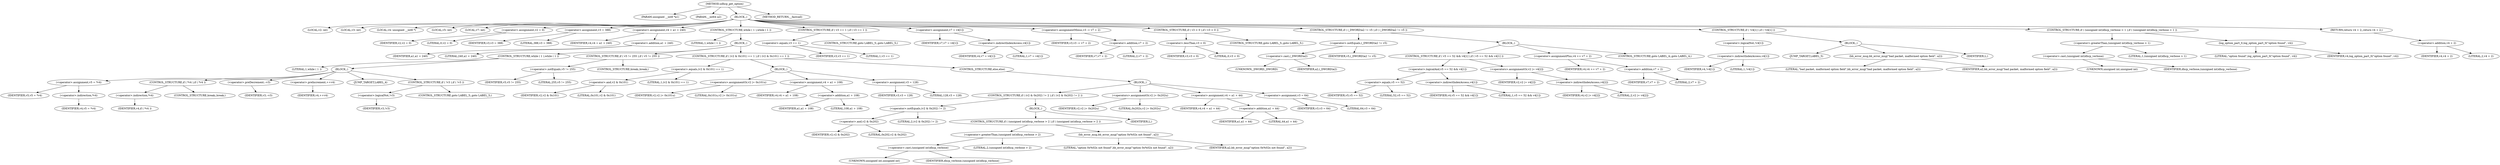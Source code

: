digraph udhcp_get_option {  
"1000106" [label = "(METHOD,udhcp_get_option)" ]
"1000107" [label = "(PARAM,unsigned __int8 *a1)" ]
"1000108" [label = "(PARAM,__int64 a2)" ]
"1000109" [label = "(BLOCK,,)" ]
"1000110" [label = "(LOCAL,v2: int)" ]
"1000111" [label = "(LOCAL,v3: int)" ]
"1000112" [label = "(LOCAL,v4: unsigned __int8 *)" ]
"1000113" [label = "(LOCAL,v5: int)" ]
"1000114" [label = "(LOCAL,v7: int)" ]
"1000115" [label = "(<operator>.assignment,v2 = 0)" ]
"1000116" [label = "(IDENTIFIER,v2,v2 = 0)" ]
"1000117" [label = "(LITERAL,0,v2 = 0)" ]
"1000118" [label = "(<operator>.assignment,v3 = 388)" ]
"1000119" [label = "(IDENTIFIER,v3,v3 = 388)" ]
"1000120" [label = "(LITERAL,388,v3 = 388)" ]
"1000121" [label = "(<operator>.assignment,v4 = a1 + 240)" ]
"1000122" [label = "(IDENTIFIER,v4,v4 = a1 + 240)" ]
"1000123" [label = "(<operator>.addition,a1 + 240)" ]
"1000124" [label = "(IDENTIFIER,a1,a1 + 240)" ]
"1000125" [label = "(LITERAL,240,a1 + 240)" ]
"1000126" [label = "(CONTROL_STRUCTURE,while ( 1 ),while ( 1 ))" ]
"1000127" [label = "(LITERAL,1,while ( 1 ))" ]
"1000128" [label = "(BLOCK,,)" ]
"1000129" [label = "(CONTROL_STRUCTURE,while ( 1 ),while ( 1 ))" ]
"1000130" [label = "(LITERAL,1,while ( 1 ))" ]
"1000131" [label = "(BLOCK,,)" ]
"1000132" [label = "(<operator>.assignment,v5 = *v4)" ]
"1000133" [label = "(IDENTIFIER,v5,v5 = *v4)" ]
"1000134" [label = "(<operator>.indirection,*v4)" ]
"1000135" [label = "(IDENTIFIER,v4,v5 = *v4)" ]
"1000136" [label = "(CONTROL_STRUCTURE,if ( *v4 ),if ( *v4 ))" ]
"1000137" [label = "(<operator>.indirection,*v4)" ]
"1000138" [label = "(IDENTIFIER,v4,if ( *v4 ))" ]
"1000139" [label = "(CONTROL_STRUCTURE,break;,break;)" ]
"1000140" [label = "(<operator>.preDecrement,--v3)" ]
"1000141" [label = "(IDENTIFIER,v3,--v3)" ]
"1000142" [label = "(<operator>.preIncrement,++v4)" ]
"1000143" [label = "(IDENTIFIER,v4,++v4)" ]
"1000144" [label = "(JUMP_TARGET,LABEL_4)" ]
"1000145" [label = "(CONTROL_STRUCTURE,if ( !v3 ),if ( !v3 ))" ]
"1000146" [label = "(<operator>.logicalNot,!v3)" ]
"1000147" [label = "(IDENTIFIER,v3,!v3)" ]
"1000148" [label = "(CONTROL_STRUCTURE,goto LABEL_5;,goto LABEL_5;)" ]
"1000149" [label = "(CONTROL_STRUCTURE,if ( v5 != 255 ),if ( v5 != 255 ))" ]
"1000150" [label = "(<operator>.notEquals,v5 != 255)" ]
"1000151" [label = "(IDENTIFIER,v5,v5 != 255)" ]
"1000152" [label = "(LITERAL,255,v5 != 255)" ]
"1000153" [label = "(CONTROL_STRUCTURE,break;,break;)" ]
"1000154" [label = "(CONTROL_STRUCTURE,if ( (v2 & 0x101) == 1 ),if ( (v2 & 0x101) == 1 ))" ]
"1000155" [label = "(<operator>.equals,(v2 & 0x101) == 1)" ]
"1000156" [label = "(<operator>.and,v2 & 0x101)" ]
"1000157" [label = "(IDENTIFIER,v2,v2 & 0x101)" ]
"1000158" [label = "(LITERAL,0x101,v2 & 0x101)" ]
"1000159" [label = "(LITERAL,1,(v2 & 0x101) == 1)" ]
"1000160" [label = "(BLOCK,,)" ]
"1000161" [label = "(<operators>.assignmentOr,v2 |= 0x101u)" ]
"1000162" [label = "(IDENTIFIER,v2,v2 |= 0x101u)" ]
"1000163" [label = "(LITERAL,0x101u,v2 |= 0x101u)" ]
"1000164" [label = "(<operator>.assignment,v4 = a1 + 108)" ]
"1000165" [label = "(IDENTIFIER,v4,v4 = a1 + 108)" ]
"1000166" [label = "(<operator>.addition,a1 + 108)" ]
"1000167" [label = "(IDENTIFIER,a1,a1 + 108)" ]
"1000168" [label = "(LITERAL,108,a1 + 108)" ]
"1000169" [label = "(<operator>.assignment,v3 = 128)" ]
"1000170" [label = "(IDENTIFIER,v3,v3 = 128)" ]
"1000171" [label = "(LITERAL,128,v3 = 128)" ]
"1000172" [label = "(CONTROL_STRUCTURE,else,else)" ]
"1000173" [label = "(BLOCK,,)" ]
"1000174" [label = "(CONTROL_STRUCTURE,if ( (v2 & 0x202) != 2 ),if ( (v2 & 0x202) != 2 ))" ]
"1000175" [label = "(<operator>.notEquals,(v2 & 0x202) != 2)" ]
"1000176" [label = "(<operator>.and,v2 & 0x202)" ]
"1000177" [label = "(IDENTIFIER,v2,v2 & 0x202)" ]
"1000178" [label = "(LITERAL,0x202,v2 & 0x202)" ]
"1000179" [label = "(LITERAL,2,(v2 & 0x202) != 2)" ]
"1000180" [label = "(BLOCK,,)" ]
"1000181" [label = "(CONTROL_STRUCTURE,if ( (unsigned int)dhcp_verbose > 2 ),if ( (unsigned int)dhcp_verbose > 2 ))" ]
"1000182" [label = "(<operator>.greaterThan,(unsigned int)dhcp_verbose > 2)" ]
"1000183" [label = "(<operator>.cast,(unsigned int)dhcp_verbose)" ]
"1000184" [label = "(UNKNOWN,unsigned int,unsigned int)" ]
"1000185" [label = "(IDENTIFIER,dhcp_verbose,(unsigned int)dhcp_verbose)" ]
"1000186" [label = "(LITERAL,2,(unsigned int)dhcp_verbose > 2)" ]
"1000187" [label = "(bb_error_msg,bb_error_msg(\"option 0x%02x not found\", a2))" ]
"1000188" [label = "(LITERAL,\"option 0x%02x not found\",bb_error_msg(\"option 0x%02x not found\", a2))" ]
"1000189" [label = "(IDENTIFIER,a2,bb_error_msg(\"option 0x%02x not found\", a2))" ]
"1000190" [label = "(IDENTIFIER,L,)" ]
"1000191" [label = "(<operators>.assignmentOr,v2 |= 0x202u)" ]
"1000192" [label = "(IDENTIFIER,v2,v2 |= 0x202u)" ]
"1000193" [label = "(LITERAL,0x202u,v2 |= 0x202u)" ]
"1000194" [label = "(<operator>.assignment,v4 = a1 + 44)" ]
"1000195" [label = "(IDENTIFIER,v4,v4 = a1 + 44)" ]
"1000196" [label = "(<operator>.addition,a1 + 44)" ]
"1000197" [label = "(IDENTIFIER,a1,a1 + 44)" ]
"1000198" [label = "(LITERAL,44,a1 + 44)" ]
"1000199" [label = "(<operator>.assignment,v3 = 64)" ]
"1000200" [label = "(IDENTIFIER,v3,v3 = 64)" ]
"1000201" [label = "(LITERAL,64,v3 = 64)" ]
"1000202" [label = "(CONTROL_STRUCTURE,if ( v3 == 1 ),if ( v3 == 1 ))" ]
"1000203" [label = "(<operator>.equals,v3 == 1)" ]
"1000204" [label = "(IDENTIFIER,v3,v3 == 1)" ]
"1000205" [label = "(LITERAL,1,v3 == 1)" ]
"1000206" [label = "(CONTROL_STRUCTURE,goto LABEL_5;,goto LABEL_5;)" ]
"1000207" [label = "(<operator>.assignment,v7 = v4[1])" ]
"1000208" [label = "(IDENTIFIER,v7,v7 = v4[1])" ]
"1000209" [label = "(<operator>.indirectIndexAccess,v4[1])" ]
"1000210" [label = "(IDENTIFIER,v4,v7 = v4[1])" ]
"1000211" [label = "(LITERAL,1,v7 = v4[1])" ]
"1000212" [label = "(<operator>.assignmentMinus,v3 -= v7 + 2)" ]
"1000213" [label = "(IDENTIFIER,v3,v3 -= v7 + 2)" ]
"1000214" [label = "(<operator>.addition,v7 + 2)" ]
"1000215" [label = "(IDENTIFIER,v7,v7 + 2)" ]
"1000216" [label = "(LITERAL,2,v7 + 2)" ]
"1000217" [label = "(CONTROL_STRUCTURE,if ( v3 < 0 ),if ( v3 < 0 ))" ]
"1000218" [label = "(<operator>.lessThan,v3 < 0)" ]
"1000219" [label = "(IDENTIFIER,v3,v3 < 0)" ]
"1000220" [label = "(LITERAL,0,v3 < 0)" ]
"1000221" [label = "(CONTROL_STRUCTURE,goto LABEL_5;,goto LABEL_5;)" ]
"1000222" [label = "(CONTROL_STRUCTURE,if ( (_DWORD)a2 != v5 ),if ( (_DWORD)a2 != v5 ))" ]
"1000223" [label = "(<operator>.notEquals,(_DWORD)a2 != v5)" ]
"1000224" [label = "(<operator>.cast,(_DWORD)a2)" ]
"1000225" [label = "(UNKNOWN,_DWORD,_DWORD)" ]
"1000226" [label = "(IDENTIFIER,a2,(_DWORD)a2)" ]
"1000227" [label = "(IDENTIFIER,v5,(_DWORD)a2 != v5)" ]
"1000228" [label = "(BLOCK,,)" ]
"1000229" [label = "(CONTROL_STRUCTURE,if ( v5 == 52 && v4[1] ),if ( v5 == 52 && v4[1] ))" ]
"1000230" [label = "(<operator>.logicalAnd,v5 == 52 && v4[1])" ]
"1000231" [label = "(<operator>.equals,v5 == 52)" ]
"1000232" [label = "(IDENTIFIER,v5,v5 == 52)" ]
"1000233" [label = "(LITERAL,52,v5 == 52)" ]
"1000234" [label = "(<operator>.indirectIndexAccess,v4[1])" ]
"1000235" [label = "(IDENTIFIER,v4,v5 == 52 && v4[1])" ]
"1000236" [label = "(LITERAL,1,v5 == 52 && v4[1])" ]
"1000237" [label = "(<operators>.assignmentOr,v2 |= v4[2])" ]
"1000238" [label = "(IDENTIFIER,v2,v2 |= v4[2])" ]
"1000239" [label = "(<operator>.indirectIndexAccess,v4[2])" ]
"1000240" [label = "(IDENTIFIER,v4,v2 |= v4[2])" ]
"1000241" [label = "(LITERAL,2,v2 |= v4[2])" ]
"1000242" [label = "(<operator>.assignmentPlus,v4 += v7 + 2)" ]
"1000243" [label = "(IDENTIFIER,v4,v4 += v7 + 2)" ]
"1000244" [label = "(<operator>.addition,v7 + 2)" ]
"1000245" [label = "(IDENTIFIER,v7,v7 + 2)" ]
"1000246" [label = "(LITERAL,2,v7 + 2)" ]
"1000247" [label = "(CONTROL_STRUCTURE,goto LABEL_4;,goto LABEL_4;)" ]
"1000248" [label = "(CONTROL_STRUCTURE,if ( !v4[1] ),if ( !v4[1] ))" ]
"1000249" [label = "(<operator>.logicalNot,!v4[1])" ]
"1000250" [label = "(<operator>.indirectIndexAccess,v4[1])" ]
"1000251" [label = "(IDENTIFIER,v4,!v4[1])" ]
"1000252" [label = "(LITERAL,1,!v4[1])" ]
"1000253" [label = "(BLOCK,,)" ]
"1000254" [label = "(JUMP_TARGET,LABEL_5)" ]
"1000255" [label = "(bb_error_msg,bb_error_msg(\"bad packet, malformed option field\", a2))" ]
"1000256" [label = "(LITERAL,\"bad packet, malformed option field\",bb_error_msg(\"bad packet, malformed option field\", a2))" ]
"1000257" [label = "(IDENTIFIER,a2,bb_error_msg(\"bad packet, malformed option field\", a2))" ]
"1000258" [label = "(IDENTIFIER,L,)" ]
"1000259" [label = "(CONTROL_STRUCTURE,if ( (unsigned int)dhcp_verbose > 1 ),if ( (unsigned int)dhcp_verbose > 1 ))" ]
"1000260" [label = "(<operator>.greaterThan,(unsigned int)dhcp_verbose > 1)" ]
"1000261" [label = "(<operator>.cast,(unsigned int)dhcp_verbose)" ]
"1000262" [label = "(UNKNOWN,unsigned int,unsigned int)" ]
"1000263" [label = "(IDENTIFIER,dhcp_verbose,(unsigned int)dhcp_verbose)" ]
"1000264" [label = "(LITERAL,1,(unsigned int)dhcp_verbose > 1)" ]
"1000265" [label = "(log_option_part_0,log_option_part_0(\"option found\", v4))" ]
"1000266" [label = "(LITERAL,\"option found\",log_option_part_0(\"option found\", v4))" ]
"1000267" [label = "(IDENTIFIER,v4,log_option_part_0(\"option found\", v4))" ]
"1000268" [label = "(RETURN,return v4 + 2;,return v4 + 2;)" ]
"1000269" [label = "(<operator>.addition,v4 + 2)" ]
"1000270" [label = "(IDENTIFIER,v4,v4 + 2)" ]
"1000271" [label = "(LITERAL,2,v4 + 2)" ]
"1000272" [label = "(METHOD_RETURN,__fastcall)" ]
  "1000106" -> "1000107" 
  "1000106" -> "1000108" 
  "1000106" -> "1000109" 
  "1000106" -> "1000272" 
  "1000109" -> "1000110" 
  "1000109" -> "1000111" 
  "1000109" -> "1000112" 
  "1000109" -> "1000113" 
  "1000109" -> "1000114" 
  "1000109" -> "1000115" 
  "1000109" -> "1000118" 
  "1000109" -> "1000121" 
  "1000109" -> "1000126" 
  "1000109" -> "1000202" 
  "1000109" -> "1000207" 
  "1000109" -> "1000212" 
  "1000109" -> "1000217" 
  "1000109" -> "1000222" 
  "1000109" -> "1000248" 
  "1000109" -> "1000259" 
  "1000109" -> "1000268" 
  "1000115" -> "1000116" 
  "1000115" -> "1000117" 
  "1000118" -> "1000119" 
  "1000118" -> "1000120" 
  "1000121" -> "1000122" 
  "1000121" -> "1000123" 
  "1000123" -> "1000124" 
  "1000123" -> "1000125" 
  "1000126" -> "1000127" 
  "1000126" -> "1000128" 
  "1000128" -> "1000129" 
  "1000128" -> "1000149" 
  "1000128" -> "1000154" 
  "1000129" -> "1000130" 
  "1000129" -> "1000131" 
  "1000131" -> "1000132" 
  "1000131" -> "1000136" 
  "1000131" -> "1000140" 
  "1000131" -> "1000142" 
  "1000131" -> "1000144" 
  "1000131" -> "1000145" 
  "1000132" -> "1000133" 
  "1000132" -> "1000134" 
  "1000134" -> "1000135" 
  "1000136" -> "1000137" 
  "1000136" -> "1000139" 
  "1000137" -> "1000138" 
  "1000140" -> "1000141" 
  "1000142" -> "1000143" 
  "1000145" -> "1000146" 
  "1000145" -> "1000148" 
  "1000146" -> "1000147" 
  "1000149" -> "1000150" 
  "1000149" -> "1000153" 
  "1000150" -> "1000151" 
  "1000150" -> "1000152" 
  "1000154" -> "1000155" 
  "1000154" -> "1000160" 
  "1000154" -> "1000172" 
  "1000155" -> "1000156" 
  "1000155" -> "1000159" 
  "1000156" -> "1000157" 
  "1000156" -> "1000158" 
  "1000160" -> "1000161" 
  "1000160" -> "1000164" 
  "1000160" -> "1000169" 
  "1000161" -> "1000162" 
  "1000161" -> "1000163" 
  "1000164" -> "1000165" 
  "1000164" -> "1000166" 
  "1000166" -> "1000167" 
  "1000166" -> "1000168" 
  "1000169" -> "1000170" 
  "1000169" -> "1000171" 
  "1000172" -> "1000173" 
  "1000173" -> "1000174" 
  "1000173" -> "1000191" 
  "1000173" -> "1000194" 
  "1000173" -> "1000199" 
  "1000174" -> "1000175" 
  "1000174" -> "1000180" 
  "1000175" -> "1000176" 
  "1000175" -> "1000179" 
  "1000176" -> "1000177" 
  "1000176" -> "1000178" 
  "1000180" -> "1000181" 
  "1000180" -> "1000190" 
  "1000181" -> "1000182" 
  "1000181" -> "1000187" 
  "1000182" -> "1000183" 
  "1000182" -> "1000186" 
  "1000183" -> "1000184" 
  "1000183" -> "1000185" 
  "1000187" -> "1000188" 
  "1000187" -> "1000189" 
  "1000191" -> "1000192" 
  "1000191" -> "1000193" 
  "1000194" -> "1000195" 
  "1000194" -> "1000196" 
  "1000196" -> "1000197" 
  "1000196" -> "1000198" 
  "1000199" -> "1000200" 
  "1000199" -> "1000201" 
  "1000202" -> "1000203" 
  "1000202" -> "1000206" 
  "1000203" -> "1000204" 
  "1000203" -> "1000205" 
  "1000207" -> "1000208" 
  "1000207" -> "1000209" 
  "1000209" -> "1000210" 
  "1000209" -> "1000211" 
  "1000212" -> "1000213" 
  "1000212" -> "1000214" 
  "1000214" -> "1000215" 
  "1000214" -> "1000216" 
  "1000217" -> "1000218" 
  "1000217" -> "1000221" 
  "1000218" -> "1000219" 
  "1000218" -> "1000220" 
  "1000222" -> "1000223" 
  "1000222" -> "1000228" 
  "1000223" -> "1000224" 
  "1000223" -> "1000227" 
  "1000224" -> "1000225" 
  "1000224" -> "1000226" 
  "1000228" -> "1000229" 
  "1000228" -> "1000242" 
  "1000228" -> "1000247" 
  "1000229" -> "1000230" 
  "1000229" -> "1000237" 
  "1000230" -> "1000231" 
  "1000230" -> "1000234" 
  "1000231" -> "1000232" 
  "1000231" -> "1000233" 
  "1000234" -> "1000235" 
  "1000234" -> "1000236" 
  "1000237" -> "1000238" 
  "1000237" -> "1000239" 
  "1000239" -> "1000240" 
  "1000239" -> "1000241" 
  "1000242" -> "1000243" 
  "1000242" -> "1000244" 
  "1000244" -> "1000245" 
  "1000244" -> "1000246" 
  "1000248" -> "1000249" 
  "1000248" -> "1000253" 
  "1000249" -> "1000250" 
  "1000250" -> "1000251" 
  "1000250" -> "1000252" 
  "1000253" -> "1000254" 
  "1000253" -> "1000255" 
  "1000253" -> "1000258" 
  "1000255" -> "1000256" 
  "1000255" -> "1000257" 
  "1000259" -> "1000260" 
  "1000259" -> "1000265" 
  "1000260" -> "1000261" 
  "1000260" -> "1000264" 
  "1000261" -> "1000262" 
  "1000261" -> "1000263" 
  "1000265" -> "1000266" 
  "1000265" -> "1000267" 
  "1000268" -> "1000269" 
  "1000269" -> "1000270" 
  "1000269" -> "1000271" 
}
